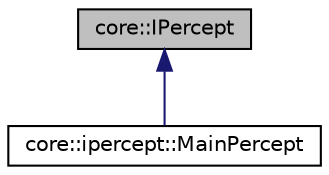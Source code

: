 digraph "core::IPercept"
{
  edge [fontname="Helvetica",fontsize="10",labelfontname="Helvetica",labelfontsize="10"];
  node [fontname="Helvetica",fontsize="10",shape=record];
  Node1 [label="core::IPercept",height=0.2,width=0.4,color="black", fillcolor="grey75", style="filled" fontcolor="black"];
  Node1 -> Node2 [dir="back",color="midnightblue",fontsize="10",style="solid",fontname="Helvetica"];
  Node2 [label="core::ipercept::MainPercept",height=0.2,width=0.4,color="black", fillcolor="white", style="filled",URL="$classcore_1_1ipercept_1_1_main_percept.html"];
}
